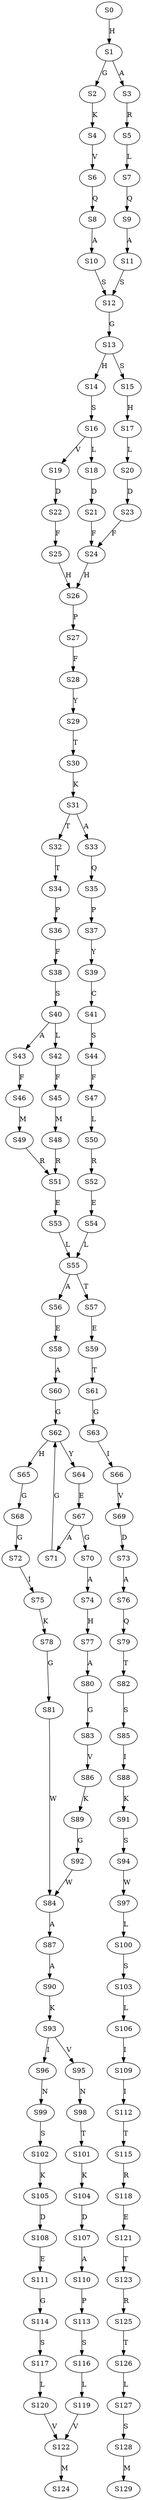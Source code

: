 strict digraph  {
	S0 -> S1 [ label = H ];
	S1 -> S2 [ label = G ];
	S1 -> S3 [ label = A ];
	S2 -> S4 [ label = K ];
	S3 -> S5 [ label = R ];
	S4 -> S6 [ label = V ];
	S5 -> S7 [ label = L ];
	S6 -> S8 [ label = Q ];
	S7 -> S9 [ label = Q ];
	S8 -> S10 [ label = A ];
	S9 -> S11 [ label = A ];
	S10 -> S12 [ label = S ];
	S11 -> S12 [ label = S ];
	S12 -> S13 [ label = G ];
	S13 -> S14 [ label = H ];
	S13 -> S15 [ label = S ];
	S14 -> S16 [ label = S ];
	S15 -> S17 [ label = H ];
	S16 -> S18 [ label = L ];
	S16 -> S19 [ label = V ];
	S17 -> S20 [ label = L ];
	S18 -> S21 [ label = D ];
	S19 -> S22 [ label = D ];
	S20 -> S23 [ label = D ];
	S21 -> S24 [ label = F ];
	S22 -> S25 [ label = F ];
	S23 -> S24 [ label = F ];
	S24 -> S26 [ label = H ];
	S25 -> S26 [ label = H ];
	S26 -> S27 [ label = P ];
	S27 -> S28 [ label = F ];
	S28 -> S29 [ label = Y ];
	S29 -> S30 [ label = T ];
	S30 -> S31 [ label = K ];
	S31 -> S32 [ label = T ];
	S31 -> S33 [ label = A ];
	S32 -> S34 [ label = T ];
	S33 -> S35 [ label = Q ];
	S34 -> S36 [ label = P ];
	S35 -> S37 [ label = P ];
	S36 -> S38 [ label = F ];
	S37 -> S39 [ label = Y ];
	S38 -> S40 [ label = S ];
	S39 -> S41 [ label = C ];
	S40 -> S42 [ label = L ];
	S40 -> S43 [ label = A ];
	S41 -> S44 [ label = S ];
	S42 -> S45 [ label = F ];
	S43 -> S46 [ label = F ];
	S44 -> S47 [ label = F ];
	S45 -> S48 [ label = M ];
	S46 -> S49 [ label = M ];
	S47 -> S50 [ label = L ];
	S48 -> S51 [ label = R ];
	S49 -> S51 [ label = R ];
	S50 -> S52 [ label = R ];
	S51 -> S53 [ label = E ];
	S52 -> S54 [ label = E ];
	S53 -> S55 [ label = L ];
	S54 -> S55 [ label = L ];
	S55 -> S56 [ label = A ];
	S55 -> S57 [ label = T ];
	S56 -> S58 [ label = E ];
	S57 -> S59 [ label = E ];
	S58 -> S60 [ label = A ];
	S59 -> S61 [ label = T ];
	S60 -> S62 [ label = G ];
	S61 -> S63 [ label = G ];
	S62 -> S64 [ label = Y ];
	S62 -> S65 [ label = H ];
	S63 -> S66 [ label = I ];
	S64 -> S67 [ label = E ];
	S65 -> S68 [ label = G ];
	S66 -> S69 [ label = V ];
	S67 -> S70 [ label = G ];
	S67 -> S71 [ label = A ];
	S68 -> S72 [ label = G ];
	S69 -> S73 [ label = D ];
	S70 -> S74 [ label = A ];
	S71 -> S62 [ label = G ];
	S72 -> S75 [ label = I ];
	S73 -> S76 [ label = A ];
	S74 -> S77 [ label = H ];
	S75 -> S78 [ label = K ];
	S76 -> S79 [ label = Q ];
	S77 -> S80 [ label = A ];
	S78 -> S81 [ label = G ];
	S79 -> S82 [ label = T ];
	S80 -> S83 [ label = G ];
	S81 -> S84 [ label = W ];
	S82 -> S85 [ label = S ];
	S83 -> S86 [ label = V ];
	S84 -> S87 [ label = A ];
	S85 -> S88 [ label = I ];
	S86 -> S89 [ label = K ];
	S87 -> S90 [ label = A ];
	S88 -> S91 [ label = K ];
	S89 -> S92 [ label = G ];
	S90 -> S93 [ label = K ];
	S91 -> S94 [ label = S ];
	S92 -> S84 [ label = W ];
	S93 -> S95 [ label = V ];
	S93 -> S96 [ label = I ];
	S94 -> S97 [ label = W ];
	S95 -> S98 [ label = N ];
	S96 -> S99 [ label = N ];
	S97 -> S100 [ label = L ];
	S98 -> S101 [ label = T ];
	S99 -> S102 [ label = S ];
	S100 -> S103 [ label = S ];
	S101 -> S104 [ label = K ];
	S102 -> S105 [ label = K ];
	S103 -> S106 [ label = L ];
	S104 -> S107 [ label = D ];
	S105 -> S108 [ label = D ];
	S106 -> S109 [ label = I ];
	S107 -> S110 [ label = A ];
	S108 -> S111 [ label = E ];
	S109 -> S112 [ label = I ];
	S110 -> S113 [ label = P ];
	S111 -> S114 [ label = G ];
	S112 -> S115 [ label = T ];
	S113 -> S116 [ label = S ];
	S114 -> S117 [ label = S ];
	S115 -> S118 [ label = R ];
	S116 -> S119 [ label = L ];
	S117 -> S120 [ label = L ];
	S118 -> S121 [ label = E ];
	S119 -> S122 [ label = V ];
	S120 -> S122 [ label = V ];
	S121 -> S123 [ label = T ];
	S122 -> S124 [ label = M ];
	S123 -> S125 [ label = R ];
	S125 -> S126 [ label = T ];
	S126 -> S127 [ label = L ];
	S127 -> S128 [ label = S ];
	S128 -> S129 [ label = M ];
}
